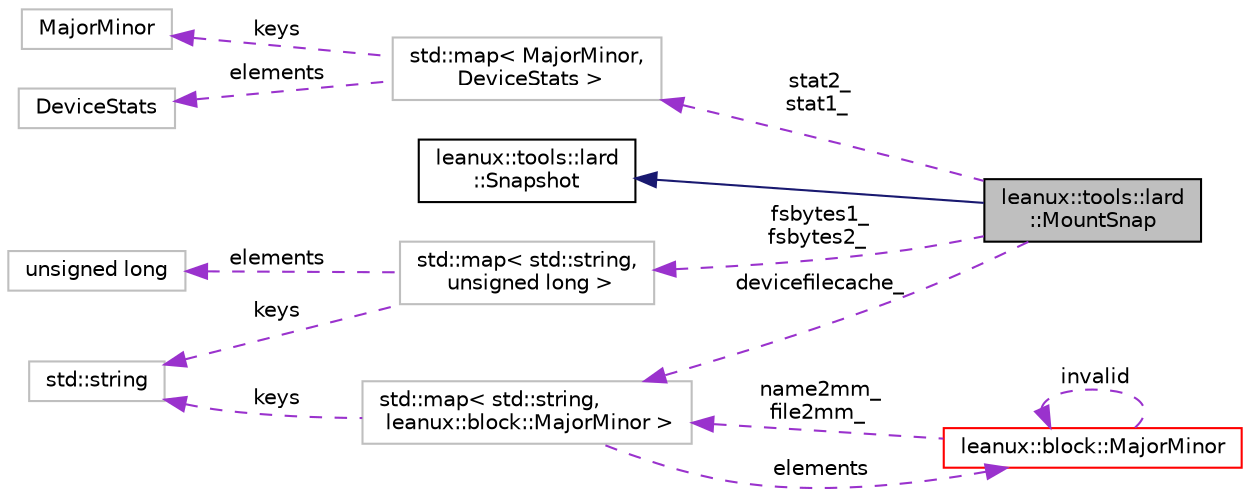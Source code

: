 digraph "leanux::tools::lard::MountSnap"
{
 // LATEX_PDF_SIZE
  bgcolor="transparent";
  edge [fontname="Helvetica",fontsize="10",labelfontname="Helvetica",labelfontsize="10"];
  node [fontname="Helvetica",fontsize="10",shape=record];
  rankdir="LR";
  Node1 [label="leanux::tools::lard\l::MountSnap",height=0.2,width=0.4,color="black", fillcolor="grey75", style="filled", fontcolor="black",tooltip=" "];
  Node2 -> Node1 [dir="back",color="midnightblue",fontsize="10",style="solid",fontname="Helvetica"];
  Node2 [label="leanux::tools::lard\l::Snapshot",height=0.2,width=0.4,color="black",URL="$classleanux_1_1tools_1_1lard_1_1Snapshot.html",tooltip=" "];
  Node3 -> Node1 [dir="back",color="darkorchid3",fontsize="10",style="dashed",label=" devicefilecache_" ,fontname="Helvetica"];
  Node3 [label="std::map\< std::string,\l leanux::block::MajorMinor \>",height=0.2,width=0.4,color="grey75",tooltip=" "];
  Node4 -> Node3 [dir="back",color="darkorchid3",fontsize="10",style="dashed",label=" keys" ,fontname="Helvetica"];
  Node4 [label="std::string",height=0.2,width=0.4,color="grey75",tooltip="STL class."];
  Node6 -> Node3 [dir="back",color="darkorchid3",fontsize="10",style="dashed",label=" elements" ,fontname="Helvetica"];
  Node6 [label="leanux::block::MajorMinor",height=0.2,width=0.4,color="red",URL="$classleanux_1_1block_1_1MajorMinor.html",tooltip="Datatype for major:minor pairs."];
  Node3 -> Node6 [dir="back",color="darkorchid3",fontsize="10",style="dashed",label=" name2mm_\nfile2mm_" ,fontname="Helvetica"];
  Node6 -> Node6 [dir="back",color="darkorchid3",fontsize="10",style="dashed",label=" invalid" ,fontname="Helvetica"];
  Node10 -> Node1 [dir="back",color="darkorchid3",fontsize="10",style="dashed",label=" fsbytes1_\nfsbytes2_" ,fontname="Helvetica"];
  Node10 [label="std::map\< std::string,\l unsigned long \>",height=0.2,width=0.4,color="grey75",tooltip=" "];
  Node11 -> Node10 [dir="back",color="darkorchid3",fontsize="10",style="dashed",label=" elements" ,fontname="Helvetica"];
  Node11 [label="unsigned long",height=0.2,width=0.4,color="grey75",tooltip=" "];
  Node4 -> Node10 [dir="back",color="darkorchid3",fontsize="10",style="dashed",label=" keys" ,fontname="Helvetica"];
  Node12 -> Node1 [dir="back",color="darkorchid3",fontsize="10",style="dashed",label=" stat2_\nstat1_" ,fontname="Helvetica"];
  Node12 [label="std::map\< MajorMinor,\l DeviceStats \>",height=0.2,width=0.4,color="grey75",tooltip=" "];
  Node13 -> Node12 [dir="back",color="darkorchid3",fontsize="10",style="dashed",label=" keys" ,fontname="Helvetica"];
  Node13 [label="MajorMinor",height=0.2,width=0.4,color="grey75",tooltip=" "];
  Node14 -> Node12 [dir="back",color="darkorchid3",fontsize="10",style="dashed",label=" elements" ,fontname="Helvetica"];
  Node14 [label="DeviceStats",height=0.2,width=0.4,color="grey75",tooltip=" "];
}
